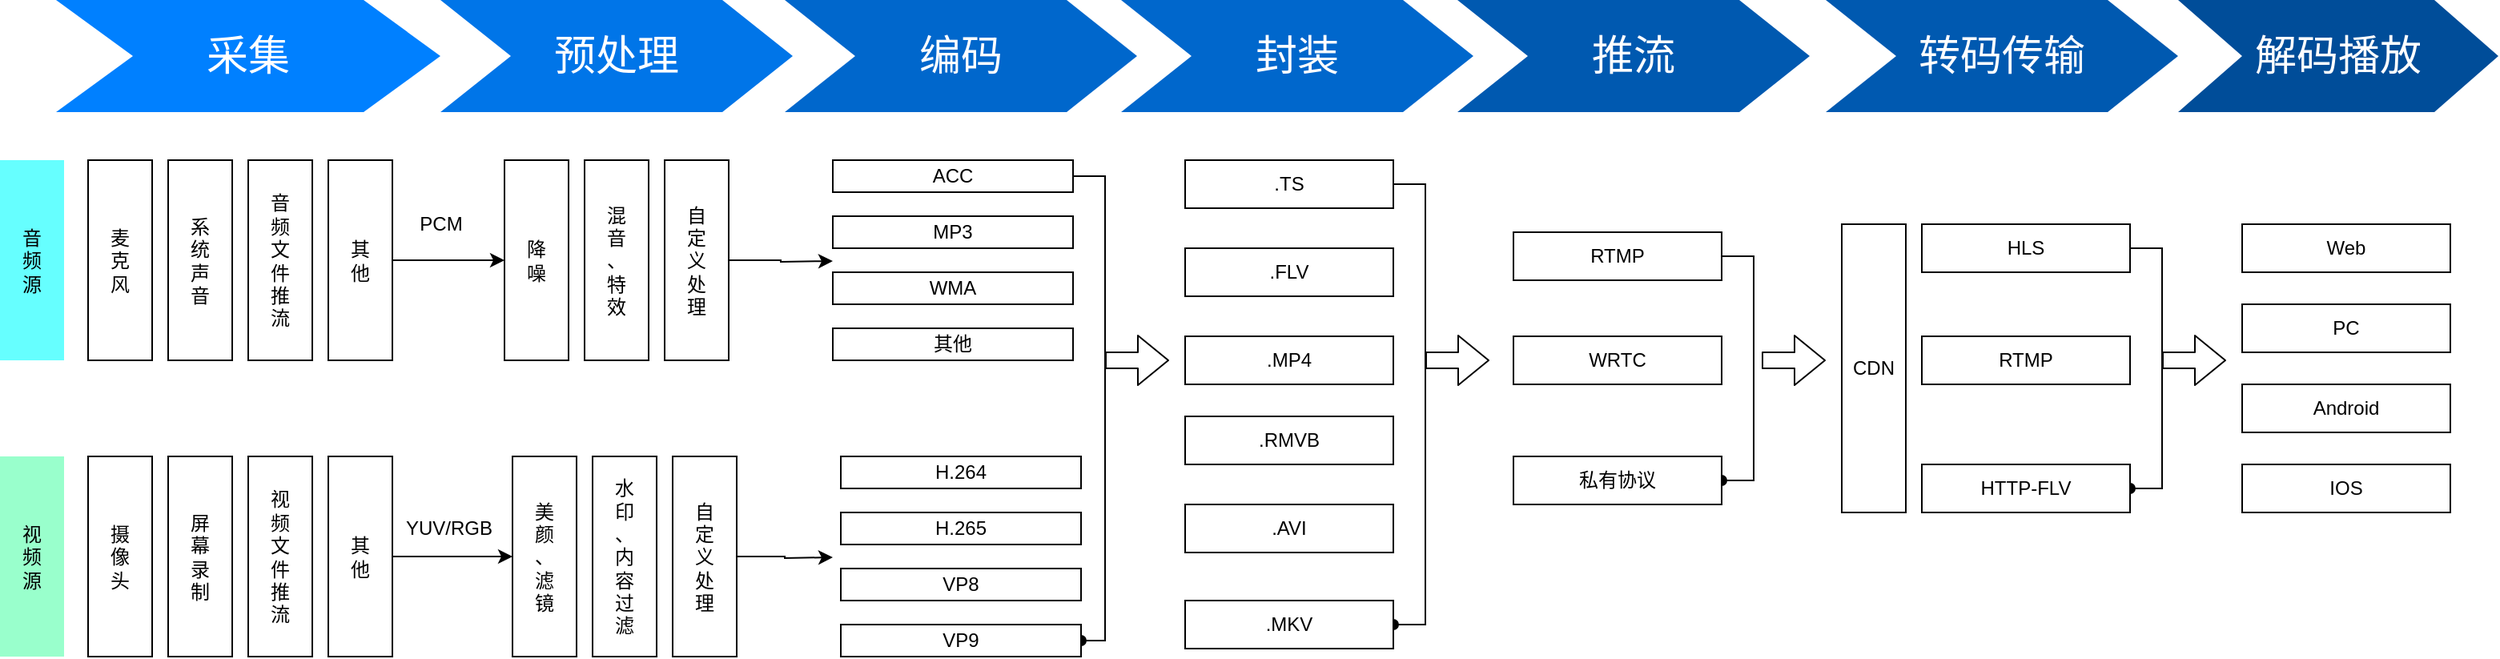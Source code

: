 <mxfile version="14.1.4" type="github">
  <diagram name="Page-1" id="d9b1e647-80fa-b4a2-5024-87a742678bcc">
    <mxGraphModel dx="1757" dy="1194" grid="1" gridSize="10" guides="1" tooltips="1" connect="1" arrows="1" fold="1" page="1" pageScale="1" pageWidth="1100" pageHeight="850" background="#ffffff" math="0" shadow="0">
      <root>
        <mxCell id="0" />
        <mxCell id="1" parent="0" />
        <mxCell id="57fe6abec08f04cb-1" value="采集" style="shape=step;whiteSpace=wrap;html=1;fontSize=26;fillColor=#0080FF;fontColor=#FFFFFF;strokeColor=none;" parent="1" vertex="1">
          <mxGeometry x="45" y="190" width="240" height="70" as="geometry" />
        </mxCell>
        <mxCell id="57fe6abec08f04cb-2" value="预处理" style="shape=step;whiteSpace=wrap;html=1;fontSize=26;fillColor=#0075E8;fontColor=#FFFFFF;strokeColor=none;" parent="1" vertex="1">
          <mxGeometry x="285" y="190" width="220" height="70" as="geometry" />
        </mxCell>
        <mxCell id="57fe6abec08f04cb-3" value="编码" style="shape=step;whiteSpace=wrap;html=1;fontSize=26;fillColor=#0067CC;fontColor=#FFFFFF;strokeColor=none;" parent="1" vertex="1">
          <mxGeometry x="500" y="190" width="220" height="70" as="geometry" />
        </mxCell>
        <mxCell id="57fe6abec08f04cb-5" value="推流" style="shape=step;whiteSpace=wrap;html=1;fontSize=26;fillColor=#0059B0;fontColor=#FFFFFF;strokeColor=none;" parent="1" vertex="1">
          <mxGeometry x="920" y="190" width="220" height="70" as="geometry" />
        </mxCell>
        <mxCell id="57fe6abec08f04cb-6" value="解码播放" style="shape=step;whiteSpace=wrap;html=1;fontSize=26;fillColor=#004D99;fontColor=#FFFFFF;strokeColor=none;" parent="1" vertex="1">
          <mxGeometry x="1370" y="190" width="200" height="70" as="geometry" />
        </mxCell>
        <mxCell id="2hSDwxN0aHRVcDErsbqg-3" value="摄&lt;br&gt;像&lt;br&gt;头" style="rounded=0;whiteSpace=wrap;html=1;horizontal=1;" vertex="1" parent="1">
          <mxGeometry x="65" y="475" width="40" height="125" as="geometry" />
        </mxCell>
        <mxCell id="2hSDwxN0aHRVcDErsbqg-4" value="屏&lt;br&gt;幕&lt;br&gt;录&lt;br&gt;制" style="rounded=0;whiteSpace=wrap;html=1;horizontal=1;" vertex="1" parent="1">
          <mxGeometry x="115" y="475" width="40" height="125" as="geometry" />
        </mxCell>
        <mxCell id="2hSDwxN0aHRVcDErsbqg-5" value="视&lt;br&gt;频&lt;br&gt;文&lt;br&gt;件&lt;br&gt;推&lt;br&gt;流" style="rounded=0;whiteSpace=wrap;html=1;horizontal=1;" vertex="1" parent="1">
          <mxGeometry x="165" y="475" width="40" height="125" as="geometry" />
        </mxCell>
        <mxCell id="2hSDwxN0aHRVcDErsbqg-30" style="edgeStyle=orthogonalEdgeStyle;rounded=0;orthogonalLoop=1;jettySize=auto;html=1;entryX=0;entryY=0.5;entryDx=0;entryDy=0;" edge="1" parent="1" source="2hSDwxN0aHRVcDErsbqg-6" target="2hSDwxN0aHRVcDErsbqg-23">
          <mxGeometry relative="1" as="geometry" />
        </mxCell>
        <mxCell id="2hSDwxN0aHRVcDErsbqg-6" value="其&lt;br&gt;他" style="rounded=0;whiteSpace=wrap;html=1;horizontal=1;" vertex="1" parent="1">
          <mxGeometry x="215" y="475" width="40" height="125" as="geometry" />
        </mxCell>
        <mxCell id="2hSDwxN0aHRVcDErsbqg-9" value="麦&lt;br&gt;克&lt;br&gt;风" style="rounded=0;whiteSpace=wrap;html=1;horizontal=1;" vertex="1" parent="1">
          <mxGeometry x="65" y="290" width="40" height="125" as="geometry" />
        </mxCell>
        <mxCell id="2hSDwxN0aHRVcDErsbqg-10" value="系&lt;br&gt;统&lt;br&gt;声&lt;br&gt;音" style="rounded=0;whiteSpace=wrap;html=1;horizontal=1;" vertex="1" parent="1">
          <mxGeometry x="115" y="290" width="40" height="125" as="geometry" />
        </mxCell>
        <mxCell id="2hSDwxN0aHRVcDErsbqg-11" value="音&lt;br&gt;频&lt;br&gt;文&lt;br&gt;件&lt;br&gt;推&lt;br&gt;流" style="rounded=0;whiteSpace=wrap;html=1;horizontal=1;" vertex="1" parent="1">
          <mxGeometry x="165" y="290" width="40" height="125" as="geometry" />
        </mxCell>
        <mxCell id="2hSDwxN0aHRVcDErsbqg-28" style="edgeStyle=orthogonalEdgeStyle;rounded=0;orthogonalLoop=1;jettySize=auto;html=1;exitX=1;exitY=0.5;exitDx=0;exitDy=0;entryX=0;entryY=0.5;entryDx=0;entryDy=0;" edge="1" parent="1" source="2hSDwxN0aHRVcDErsbqg-12" target="2hSDwxN0aHRVcDErsbqg-14">
          <mxGeometry relative="1" as="geometry" />
        </mxCell>
        <mxCell id="2hSDwxN0aHRVcDErsbqg-12" value="其&lt;br&gt;他" style="rounded=0;whiteSpace=wrap;html=1;horizontal=1;" vertex="1" parent="1">
          <mxGeometry x="215" y="290" width="40" height="125" as="geometry" />
        </mxCell>
        <mxCell id="2hSDwxN0aHRVcDErsbqg-14" value="降&lt;br&gt;噪" style="rounded=0;whiteSpace=wrap;html=1;horizontal=1;" vertex="1" parent="1">
          <mxGeometry x="325" y="290" width="40" height="125" as="geometry" />
        </mxCell>
        <mxCell id="2hSDwxN0aHRVcDErsbqg-15" value="混&lt;br&gt;音&lt;br&gt;、&lt;br&gt;特&lt;br&gt;效&lt;br&gt;" style="rounded=0;whiteSpace=wrap;html=1;horizontal=1;" vertex="1" parent="1">
          <mxGeometry x="375" y="290" width="40" height="125" as="geometry" />
        </mxCell>
        <mxCell id="2hSDwxN0aHRVcDErsbqg-48" style="edgeStyle=orthogonalEdgeStyle;rounded=0;orthogonalLoop=1;jettySize=auto;html=1;exitX=1;exitY=0.5;exitDx=0;exitDy=0;fontColor=#000000;" edge="1" parent="1" source="2hSDwxN0aHRVcDErsbqg-16">
          <mxGeometry relative="1" as="geometry">
            <mxPoint x="530" y="353" as="targetPoint" />
          </mxGeometry>
        </mxCell>
        <mxCell id="2hSDwxN0aHRVcDErsbqg-16" value="自&lt;br&gt;定&lt;br&gt;义&lt;br&gt;处&lt;br&gt;理" style="rounded=0;whiteSpace=wrap;html=1;horizontal=1;" vertex="1" parent="1">
          <mxGeometry x="425" y="290" width="40" height="125" as="geometry" />
        </mxCell>
        <mxCell id="2hSDwxN0aHRVcDErsbqg-23" value="美&lt;br&gt;颜&lt;br&gt;、&lt;br&gt;滤&lt;br&gt;镜" style="rounded=0;whiteSpace=wrap;html=1;horizontal=1;" vertex="1" parent="1">
          <mxGeometry x="330" y="475" width="40" height="125" as="geometry" />
        </mxCell>
        <mxCell id="2hSDwxN0aHRVcDErsbqg-24" value="水&lt;br&gt;印&lt;br&gt;、&lt;br&gt;内&lt;br&gt;容&lt;br&gt;过&lt;br&gt;滤" style="rounded=0;whiteSpace=wrap;html=1;horizontal=1;" vertex="1" parent="1">
          <mxGeometry x="380" y="475" width="40" height="125" as="geometry" />
        </mxCell>
        <mxCell id="2hSDwxN0aHRVcDErsbqg-49" style="edgeStyle=orthogonalEdgeStyle;rounded=0;orthogonalLoop=1;jettySize=auto;html=1;exitX=1;exitY=0.5;exitDx=0;exitDy=0;fontColor=#000000;" edge="1" parent="1" source="2hSDwxN0aHRVcDErsbqg-25">
          <mxGeometry relative="1" as="geometry">
            <mxPoint x="530" y="538" as="targetPoint" />
          </mxGeometry>
        </mxCell>
        <mxCell id="2hSDwxN0aHRVcDErsbqg-25" value="自&lt;br&gt;定&lt;br&gt;义&lt;br&gt;处&lt;br&gt;理" style="rounded=0;whiteSpace=wrap;html=1;horizontal=1;" vertex="1" parent="1">
          <mxGeometry x="430" y="475" width="40" height="125" as="geometry" />
        </mxCell>
        <mxCell id="2hSDwxN0aHRVcDErsbqg-29" value="PCM" style="text;html=1;align=center;verticalAlign=middle;resizable=0;points=[];autosize=1;" vertex="1" parent="1">
          <mxGeometry x="265" y="320" width="40" height="20" as="geometry" />
        </mxCell>
        <mxCell id="2hSDwxN0aHRVcDErsbqg-31" value="YUV/RGB" style="text;html=1;align=center;verticalAlign=middle;resizable=0;points=[];autosize=1;" vertex="1" parent="1">
          <mxGeometry x="255" y="510" width="70" height="20" as="geometry" />
        </mxCell>
        <mxCell id="2hSDwxN0aHRVcDErsbqg-32" value="封装" style="shape=step;whiteSpace=wrap;html=1;fontSize=26;fillColor=#0067CC;fontColor=#FFFFFF;strokeColor=none;" vertex="1" parent="1">
          <mxGeometry x="710" y="190" width="220" height="70" as="geometry" />
        </mxCell>
        <mxCell id="2hSDwxN0aHRVcDErsbqg-34" value="音&lt;br&gt;频&lt;br&gt;源" style="rounded=0;whiteSpace=wrap;html=1;horizontal=1;strokeColor=none;fillColor=#66FFFF;" vertex="1" parent="1">
          <mxGeometry x="10" y="290" width="40" height="125" as="geometry" />
        </mxCell>
        <mxCell id="2hSDwxN0aHRVcDErsbqg-35" value="视&lt;br&gt;频&lt;br&gt;源" style="rounded=0;whiteSpace=wrap;html=1;horizontal=1;fillColor=#99FFCC;strokeColor=none;" vertex="1" parent="1">
          <mxGeometry x="10" y="475" width="40" height="125" as="geometry" />
        </mxCell>
        <mxCell id="2hSDwxN0aHRVcDErsbqg-52" style="edgeStyle=orthogonalEdgeStyle;rounded=0;orthogonalLoop=1;jettySize=auto;html=1;exitX=1;exitY=0.5;exitDx=0;exitDy=0;entryX=1;entryY=0.5;entryDx=0;entryDy=0;endArrow=oval;endFill=1;fontColor=#000000;" edge="1" parent="1" source="2hSDwxN0aHRVcDErsbqg-36" target="2hSDwxN0aHRVcDErsbqg-47">
          <mxGeometry relative="1" as="geometry">
            <Array as="points">
              <mxPoint x="700" y="300" />
              <mxPoint x="700" y="590" />
            </Array>
          </mxGeometry>
        </mxCell>
        <mxCell id="2hSDwxN0aHRVcDErsbqg-36" value="ACC" style="rounded=0;whiteSpace=wrap;html=1;strokeColor=#000000;fontColor=#000000;" vertex="1" parent="1">
          <mxGeometry x="530" y="290" width="150" height="20" as="geometry" />
        </mxCell>
        <mxCell id="2hSDwxN0aHRVcDErsbqg-37" value="MP3" style="rounded=0;whiteSpace=wrap;html=1;strokeColor=#000000;fontColor=#000000;" vertex="1" parent="1">
          <mxGeometry x="530" y="325" width="150" height="20" as="geometry" />
        </mxCell>
        <mxCell id="2hSDwxN0aHRVcDErsbqg-38" value="WMA" style="rounded=0;whiteSpace=wrap;html=1;strokeColor=#000000;fontColor=#000000;" vertex="1" parent="1">
          <mxGeometry x="530" y="360" width="150" height="20" as="geometry" />
        </mxCell>
        <mxCell id="2hSDwxN0aHRVcDErsbqg-43" value="其他" style="rounded=0;whiteSpace=wrap;html=1;strokeColor=#000000;fontColor=#000000;" vertex="1" parent="1">
          <mxGeometry x="530" y="395" width="150" height="20" as="geometry" />
        </mxCell>
        <mxCell id="2hSDwxN0aHRVcDErsbqg-44" value="H.264" style="rounded=0;whiteSpace=wrap;html=1;strokeColor=#000000;fontColor=#000000;" vertex="1" parent="1">
          <mxGeometry x="535" y="475" width="150" height="20" as="geometry" />
        </mxCell>
        <mxCell id="2hSDwxN0aHRVcDErsbqg-45" value="H.265" style="rounded=0;whiteSpace=wrap;html=1;strokeColor=#000000;fontColor=#000000;" vertex="1" parent="1">
          <mxGeometry x="535" y="510" width="150" height="20" as="geometry" />
        </mxCell>
        <mxCell id="2hSDwxN0aHRVcDErsbqg-46" value="VP8" style="rounded=0;whiteSpace=wrap;html=1;strokeColor=#000000;fontColor=#000000;" vertex="1" parent="1">
          <mxGeometry x="535" y="545" width="150" height="20" as="geometry" />
        </mxCell>
        <mxCell id="2hSDwxN0aHRVcDErsbqg-47" value="VP9" style="rounded=0;whiteSpace=wrap;html=1;strokeColor=#000000;fontColor=#000000;" vertex="1" parent="1">
          <mxGeometry x="535" y="580" width="150" height="20" as="geometry" />
        </mxCell>
        <mxCell id="2hSDwxN0aHRVcDErsbqg-60" style="edgeStyle=orthogonalEdgeStyle;rounded=0;orthogonalLoop=1;jettySize=auto;html=1;exitX=1;exitY=0.5;exitDx=0;exitDy=0;entryX=1;entryY=0.5;entryDx=0;entryDy=0;endArrow=oval;endFill=1;fontColor=#000000;" edge="1" parent="1" source="2hSDwxN0aHRVcDErsbqg-53" target="2hSDwxN0aHRVcDErsbqg-58">
          <mxGeometry relative="1" as="geometry" />
        </mxCell>
        <mxCell id="2hSDwxN0aHRVcDErsbqg-53" value=".TS" style="rounded=0;whiteSpace=wrap;html=1;strokeColor=#000000;fillColor=#ffffff;fontColor=#000000;" vertex="1" parent="1">
          <mxGeometry x="750" y="290" width="130" height="30" as="geometry" />
        </mxCell>
        <mxCell id="2hSDwxN0aHRVcDErsbqg-54" value=".FLV" style="rounded=0;whiteSpace=wrap;html=1;strokeColor=#000000;fillColor=#ffffff;fontColor=#000000;" vertex="1" parent="1">
          <mxGeometry x="750" y="345" width="130" height="30" as="geometry" />
        </mxCell>
        <mxCell id="2hSDwxN0aHRVcDErsbqg-55" value=".MP4" style="rounded=0;whiteSpace=wrap;html=1;strokeColor=#000000;fillColor=#ffffff;fontColor=#000000;" vertex="1" parent="1">
          <mxGeometry x="750" y="400" width="130" height="30" as="geometry" />
        </mxCell>
        <mxCell id="2hSDwxN0aHRVcDErsbqg-56" value=".RMVB" style="rounded=0;whiteSpace=wrap;html=1;strokeColor=#000000;fillColor=#ffffff;fontColor=#000000;" vertex="1" parent="1">
          <mxGeometry x="750" y="450" width="130" height="30" as="geometry" />
        </mxCell>
        <mxCell id="2hSDwxN0aHRVcDErsbqg-57" value=".AVI" style="rounded=0;whiteSpace=wrap;html=1;strokeColor=#000000;fillColor=#ffffff;fontColor=#000000;" vertex="1" parent="1">
          <mxGeometry x="750" y="505" width="130" height="30" as="geometry" />
        </mxCell>
        <mxCell id="2hSDwxN0aHRVcDErsbqg-58" value=".MKV" style="rounded=0;whiteSpace=wrap;html=1;strokeColor=#000000;fillColor=#ffffff;fontColor=#000000;" vertex="1" parent="1">
          <mxGeometry x="750" y="565" width="130" height="30" as="geometry" />
        </mxCell>
        <mxCell id="2hSDwxN0aHRVcDErsbqg-59" value="" style="shape=flexArrow;endArrow=classic;html=1;fontColor=#000000;" edge="1" parent="1">
          <mxGeometry width="50" height="50" relative="1" as="geometry">
            <mxPoint x="700" y="415" as="sourcePoint" />
            <mxPoint x="740" y="415" as="targetPoint" />
          </mxGeometry>
        </mxCell>
        <mxCell id="2hSDwxN0aHRVcDErsbqg-61" value="" style="shape=flexArrow;endArrow=classic;html=1;fontColor=#000000;" edge="1" parent="1">
          <mxGeometry width="50" height="50" relative="1" as="geometry">
            <mxPoint x="900" y="415" as="sourcePoint" />
            <mxPoint x="940" y="415" as="targetPoint" />
          </mxGeometry>
        </mxCell>
        <mxCell id="2hSDwxN0aHRVcDErsbqg-66" style="edgeStyle=orthogonalEdgeStyle;rounded=0;orthogonalLoop=1;jettySize=auto;html=1;exitX=1;exitY=0.5;exitDx=0;exitDy=0;entryX=1;entryY=0.5;entryDx=0;entryDy=0;endArrow=oval;endFill=1;fontColor=#000000;" edge="1" parent="1" source="2hSDwxN0aHRVcDErsbqg-62" target="2hSDwxN0aHRVcDErsbqg-64">
          <mxGeometry relative="1" as="geometry" />
        </mxCell>
        <mxCell id="2hSDwxN0aHRVcDErsbqg-62" value="RTMP" style="rounded=0;whiteSpace=wrap;html=1;strokeColor=#000000;fillColor=#ffffff;fontColor=#000000;" vertex="1" parent="1">
          <mxGeometry x="955" y="335" width="130" height="30" as="geometry" />
        </mxCell>
        <mxCell id="2hSDwxN0aHRVcDErsbqg-63" value="WRTC" style="rounded=0;whiteSpace=wrap;html=1;strokeColor=#000000;fillColor=#ffffff;fontColor=#000000;" vertex="1" parent="1">
          <mxGeometry x="955" y="400" width="130" height="30" as="geometry" />
        </mxCell>
        <mxCell id="2hSDwxN0aHRVcDErsbqg-64" value="私有协议" style="rounded=0;whiteSpace=wrap;html=1;strokeColor=#000000;fillColor=#ffffff;fontColor=#000000;" vertex="1" parent="1">
          <mxGeometry x="955" y="475" width="130" height="30" as="geometry" />
        </mxCell>
        <mxCell id="2hSDwxN0aHRVcDErsbqg-65" value="转码传输" style="shape=step;whiteSpace=wrap;html=1;fontSize=26;fillColor=#0059B0;fontColor=#FFFFFF;strokeColor=none;" vertex="1" parent="1">
          <mxGeometry x="1150" y="190" width="220" height="70" as="geometry" />
        </mxCell>
        <mxCell id="2hSDwxN0aHRVcDErsbqg-68" value="" style="shape=flexArrow;endArrow=classic;html=1;fontColor=#000000;" edge="1" parent="1">
          <mxGeometry width="50" height="50" relative="1" as="geometry">
            <mxPoint x="1110" y="415" as="sourcePoint" />
            <mxPoint x="1150" y="415" as="targetPoint" />
          </mxGeometry>
        </mxCell>
        <mxCell id="2hSDwxN0aHRVcDErsbqg-70" value="CDN" style="rounded=0;whiteSpace=wrap;html=1;horizontal=1;" vertex="1" parent="1">
          <mxGeometry x="1160" y="330" width="40" height="180" as="geometry" />
        </mxCell>
        <mxCell id="2hSDwxN0aHRVcDErsbqg-84" style="edgeStyle=orthogonalEdgeStyle;rounded=0;orthogonalLoop=1;jettySize=auto;html=1;exitX=1;exitY=0.5;exitDx=0;exitDy=0;entryX=1;entryY=0.5;entryDx=0;entryDy=0;endArrow=oval;endFill=1;fontColor=#000000;" edge="1" parent="1" source="2hSDwxN0aHRVcDErsbqg-71" target="2hSDwxN0aHRVcDErsbqg-74">
          <mxGeometry relative="1" as="geometry" />
        </mxCell>
        <mxCell id="2hSDwxN0aHRVcDErsbqg-71" value="HLS" style="rounded=0;whiteSpace=wrap;html=1;strokeColor=#000000;fillColor=#ffffff;fontColor=#000000;" vertex="1" parent="1">
          <mxGeometry x="1210" y="330" width="130" height="30" as="geometry" />
        </mxCell>
        <mxCell id="2hSDwxN0aHRVcDErsbqg-72" value="RTMP" style="rounded=0;whiteSpace=wrap;html=1;strokeColor=#000000;fillColor=#ffffff;fontColor=#000000;" vertex="1" parent="1">
          <mxGeometry x="1210" y="400" width="130" height="30" as="geometry" />
        </mxCell>
        <mxCell id="2hSDwxN0aHRVcDErsbqg-74" value="HTTP-FLV" style="rounded=0;whiteSpace=wrap;html=1;strokeColor=#000000;fillColor=#ffffff;fontColor=#000000;" vertex="1" parent="1">
          <mxGeometry x="1210" y="480" width="130" height="30" as="geometry" />
        </mxCell>
        <mxCell id="2hSDwxN0aHRVcDErsbqg-78" value="IOS" style="rounded=0;whiteSpace=wrap;html=1;strokeColor=#000000;fillColor=#ffffff;fontColor=#000000;" vertex="1" parent="1">
          <mxGeometry x="1410" y="480" width="130" height="30" as="geometry" />
        </mxCell>
        <mxCell id="2hSDwxN0aHRVcDErsbqg-80" value="Android" style="rounded=0;whiteSpace=wrap;html=1;strokeColor=#000000;fillColor=#ffffff;fontColor=#000000;" vertex="1" parent="1">
          <mxGeometry x="1410" y="430" width="130" height="30" as="geometry" />
        </mxCell>
        <mxCell id="2hSDwxN0aHRVcDErsbqg-81" value="Web" style="rounded=0;whiteSpace=wrap;html=1;strokeColor=#000000;fillColor=#ffffff;fontColor=#000000;" vertex="1" parent="1">
          <mxGeometry x="1410" y="330" width="130" height="30" as="geometry" />
        </mxCell>
        <mxCell id="2hSDwxN0aHRVcDErsbqg-82" value="PC" style="rounded=0;whiteSpace=wrap;html=1;strokeColor=#000000;fillColor=#ffffff;fontColor=#000000;" vertex="1" parent="1">
          <mxGeometry x="1410" y="380" width="130" height="30" as="geometry" />
        </mxCell>
        <mxCell id="2hSDwxN0aHRVcDErsbqg-83" value="" style="shape=flexArrow;endArrow=classic;html=1;fontColor=#000000;" edge="1" parent="1">
          <mxGeometry width="50" height="50" relative="1" as="geometry">
            <mxPoint x="1360" y="415" as="sourcePoint" />
            <mxPoint x="1400" y="415" as="targetPoint" />
          </mxGeometry>
        </mxCell>
      </root>
    </mxGraphModel>
  </diagram>
</mxfile>
